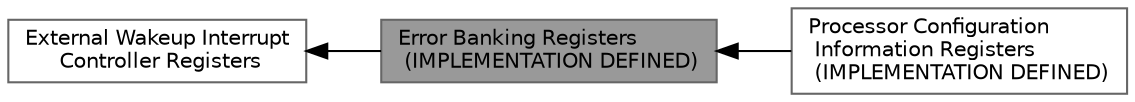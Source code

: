 digraph "Error Banking Registers (IMPLEMENTATION DEFINED)"
{
 // LATEX_PDF_SIZE
  bgcolor="transparent";
  edge [fontname=Helvetica,fontsize=10,labelfontname=Helvetica,labelfontsize=10];
  node [fontname=Helvetica,fontsize=10,shape=box,height=0.2,width=0.4];
  rankdir=LR;
  Node2 [id="Node000002",label="External Wakeup Interrupt\l Controller Registers",height=0.2,width=0.4,color="grey40", fillcolor="white", style="filled",URL="$group__EWIC__Type.html",tooltip="Type definitions for the External Wakeup Interrupt Controller Registers (EWIC)"];
  Node1 [id="Node000001",label="Error Banking Registers\l (IMPLEMENTATION DEFINED)",height=0.2,width=0.4,color="gray40", fillcolor="grey60", style="filled", fontcolor="black",tooltip="Type definitions for the Error Banking Registers (ERRBNK)"];
  Node3 [id="Node000003",label="Processor Configuration\l Information Registers\l (IMPLEMENTATION DEFINED)",height=0.2,width=0.4,color="grey40", fillcolor="white", style="filled",URL="$group__PrcCfgInf__Type.html",tooltip="Type definitions for the Processor Configuration Information Registerss (PRCCFGINF)"];
  Node2->Node1 [shape=plaintext, dir="back", style="solid"];
  Node1->Node3 [shape=plaintext, dir="back", style="solid"];
}
